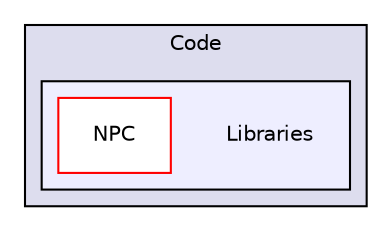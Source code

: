 digraph "C:/Users/Kojey/Desktop/NPC/NeoPixelClock_Software/Code/Libraries" {
  compound=true
  node [ fontsize="10", fontname="Helvetica"];
  edge [ labelfontsize="10", labelfontname="Helvetica"];
  subgraph clusterdir_23fdee2f6995db16c755697cdf620cf4 {
    graph [ bgcolor="#ddddee", pencolor="black", label="Code" fontname="Helvetica", fontsize="10", URL="dir_23fdee2f6995db16c755697cdf620cf4.html"]
  subgraph clusterdir_728d18dfccf90f04d46141df9227f784 {
    graph [ bgcolor="#eeeeff", pencolor="black", label="" URL="dir_728d18dfccf90f04d46141df9227f784.html"];
    dir_728d18dfccf90f04d46141df9227f784 [shape=plaintext label="Libraries"];
    dir_8d50c2d0d29fa8bf46dc1c3a3fa93df1 [shape=box label="NPC" color="red" fillcolor="white" style="filled" URL="dir_8d50c2d0d29fa8bf46dc1c3a3fa93df1.html"];
  }
  }
}
